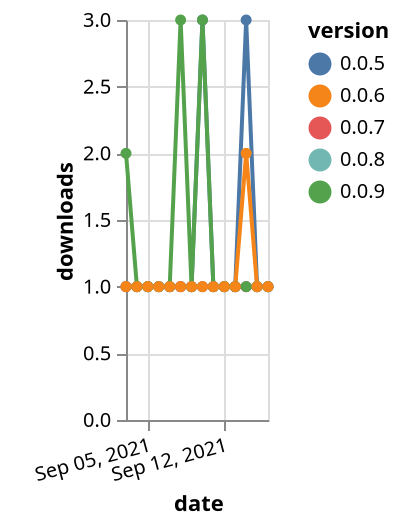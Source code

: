 {"$schema": "https://vega.github.io/schema/vega-lite/v5.json", "description": "A simple bar chart with embedded data.", "data": {"values": [{"date": "2021-09-03", "total": 351, "delta": 1, "version": "0.0.5"}, {"date": "2021-09-04", "total": 352, "delta": 1, "version": "0.0.5"}, {"date": "2021-09-05", "total": 353, "delta": 1, "version": "0.0.5"}, {"date": "2021-09-06", "total": 354, "delta": 1, "version": "0.0.5"}, {"date": "2021-09-07", "total": 355, "delta": 1, "version": "0.0.5"}, {"date": "2021-09-08", "total": 356, "delta": 1, "version": "0.0.5"}, {"date": "2021-09-09", "total": 357, "delta": 1, "version": "0.0.5"}, {"date": "2021-09-10", "total": 360, "delta": 3, "version": "0.0.5"}, {"date": "2021-09-11", "total": 361, "delta": 1, "version": "0.0.5"}, {"date": "2021-09-12", "total": 362, "delta": 1, "version": "0.0.5"}, {"date": "2021-09-13", "total": 363, "delta": 1, "version": "0.0.5"}, {"date": "2021-09-14", "total": 366, "delta": 3, "version": "0.0.5"}, {"date": "2021-09-15", "total": 367, "delta": 1, "version": "0.0.5"}, {"date": "2021-09-16", "total": 368, "delta": 1, "version": "0.0.5"}, {"date": "2021-09-03", "total": 195, "delta": 1, "version": "0.0.8"}, {"date": "2021-09-04", "total": 196, "delta": 1, "version": "0.0.8"}, {"date": "2021-09-05", "total": 197, "delta": 1, "version": "0.0.8"}, {"date": "2021-09-06", "total": 198, "delta": 1, "version": "0.0.8"}, {"date": "2021-09-07", "total": 199, "delta": 1, "version": "0.0.8"}, {"date": "2021-09-08", "total": 200, "delta": 1, "version": "0.0.8"}, {"date": "2021-09-09", "total": 201, "delta": 1, "version": "0.0.8"}, {"date": "2021-09-10", "total": 202, "delta": 1, "version": "0.0.8"}, {"date": "2021-09-11", "total": 203, "delta": 1, "version": "0.0.8"}, {"date": "2021-09-12", "total": 204, "delta": 1, "version": "0.0.8"}, {"date": "2021-09-13", "total": 205, "delta": 1, "version": "0.0.8"}, {"date": "2021-09-14", "total": 206, "delta": 1, "version": "0.0.8"}, {"date": "2021-09-15", "total": 207, "delta": 1, "version": "0.0.8"}, {"date": "2021-09-16", "total": 208, "delta": 1, "version": "0.0.8"}, {"date": "2021-09-03", "total": 173, "delta": 1, "version": "0.0.7"}, {"date": "2021-09-04", "total": 174, "delta": 1, "version": "0.0.7"}, {"date": "2021-09-05", "total": 175, "delta": 1, "version": "0.0.7"}, {"date": "2021-09-06", "total": 176, "delta": 1, "version": "0.0.7"}, {"date": "2021-09-07", "total": 177, "delta": 1, "version": "0.0.7"}, {"date": "2021-09-08", "total": 178, "delta": 1, "version": "0.0.7"}, {"date": "2021-09-09", "total": 179, "delta": 1, "version": "0.0.7"}, {"date": "2021-09-10", "total": 180, "delta": 1, "version": "0.0.7"}, {"date": "2021-09-11", "total": 181, "delta": 1, "version": "0.0.7"}, {"date": "2021-09-12", "total": 182, "delta": 1, "version": "0.0.7"}, {"date": "2021-09-13", "total": 183, "delta": 1, "version": "0.0.7"}, {"date": "2021-09-14", "total": 184, "delta": 1, "version": "0.0.7"}, {"date": "2021-09-15", "total": 185, "delta": 1, "version": "0.0.7"}, {"date": "2021-09-16", "total": 186, "delta": 1, "version": "0.0.7"}, {"date": "2021-09-03", "total": 178, "delta": 2, "version": "0.0.9"}, {"date": "2021-09-04", "total": 179, "delta": 1, "version": "0.0.9"}, {"date": "2021-09-05", "total": 180, "delta": 1, "version": "0.0.9"}, {"date": "2021-09-06", "total": 181, "delta": 1, "version": "0.0.9"}, {"date": "2021-09-07", "total": 182, "delta": 1, "version": "0.0.9"}, {"date": "2021-09-08", "total": 185, "delta": 3, "version": "0.0.9"}, {"date": "2021-09-09", "total": 186, "delta": 1, "version": "0.0.9"}, {"date": "2021-09-10", "total": 189, "delta": 3, "version": "0.0.9"}, {"date": "2021-09-11", "total": 190, "delta": 1, "version": "0.0.9"}, {"date": "2021-09-12", "total": 191, "delta": 1, "version": "0.0.9"}, {"date": "2021-09-13", "total": 192, "delta": 1, "version": "0.0.9"}, {"date": "2021-09-14", "total": 193, "delta": 1, "version": "0.0.9"}, {"date": "2021-09-15", "total": 194, "delta": 1, "version": "0.0.9"}, {"date": "2021-09-16", "total": 195, "delta": 1, "version": "0.0.9"}, {"date": "2021-09-03", "total": 191, "delta": 1, "version": "0.0.6"}, {"date": "2021-09-04", "total": 192, "delta": 1, "version": "0.0.6"}, {"date": "2021-09-05", "total": 193, "delta": 1, "version": "0.0.6"}, {"date": "2021-09-06", "total": 194, "delta": 1, "version": "0.0.6"}, {"date": "2021-09-07", "total": 195, "delta": 1, "version": "0.0.6"}, {"date": "2021-09-08", "total": 196, "delta": 1, "version": "0.0.6"}, {"date": "2021-09-09", "total": 197, "delta": 1, "version": "0.0.6"}, {"date": "2021-09-10", "total": 198, "delta": 1, "version": "0.0.6"}, {"date": "2021-09-11", "total": 199, "delta": 1, "version": "0.0.6"}, {"date": "2021-09-12", "total": 200, "delta": 1, "version": "0.0.6"}, {"date": "2021-09-13", "total": 201, "delta": 1, "version": "0.0.6"}, {"date": "2021-09-14", "total": 203, "delta": 2, "version": "0.0.6"}, {"date": "2021-09-15", "total": 204, "delta": 1, "version": "0.0.6"}, {"date": "2021-09-16", "total": 205, "delta": 1, "version": "0.0.6"}]}, "width": "container", "mark": {"type": "line", "point": {"filled": true}}, "encoding": {"x": {"field": "date", "type": "temporal", "timeUnit": "yearmonthdate", "title": "date", "axis": {"labelAngle": -15}}, "y": {"field": "delta", "type": "quantitative", "title": "downloads"}, "color": {"field": "version", "type": "nominal"}, "tooltip": {"field": "delta"}}}